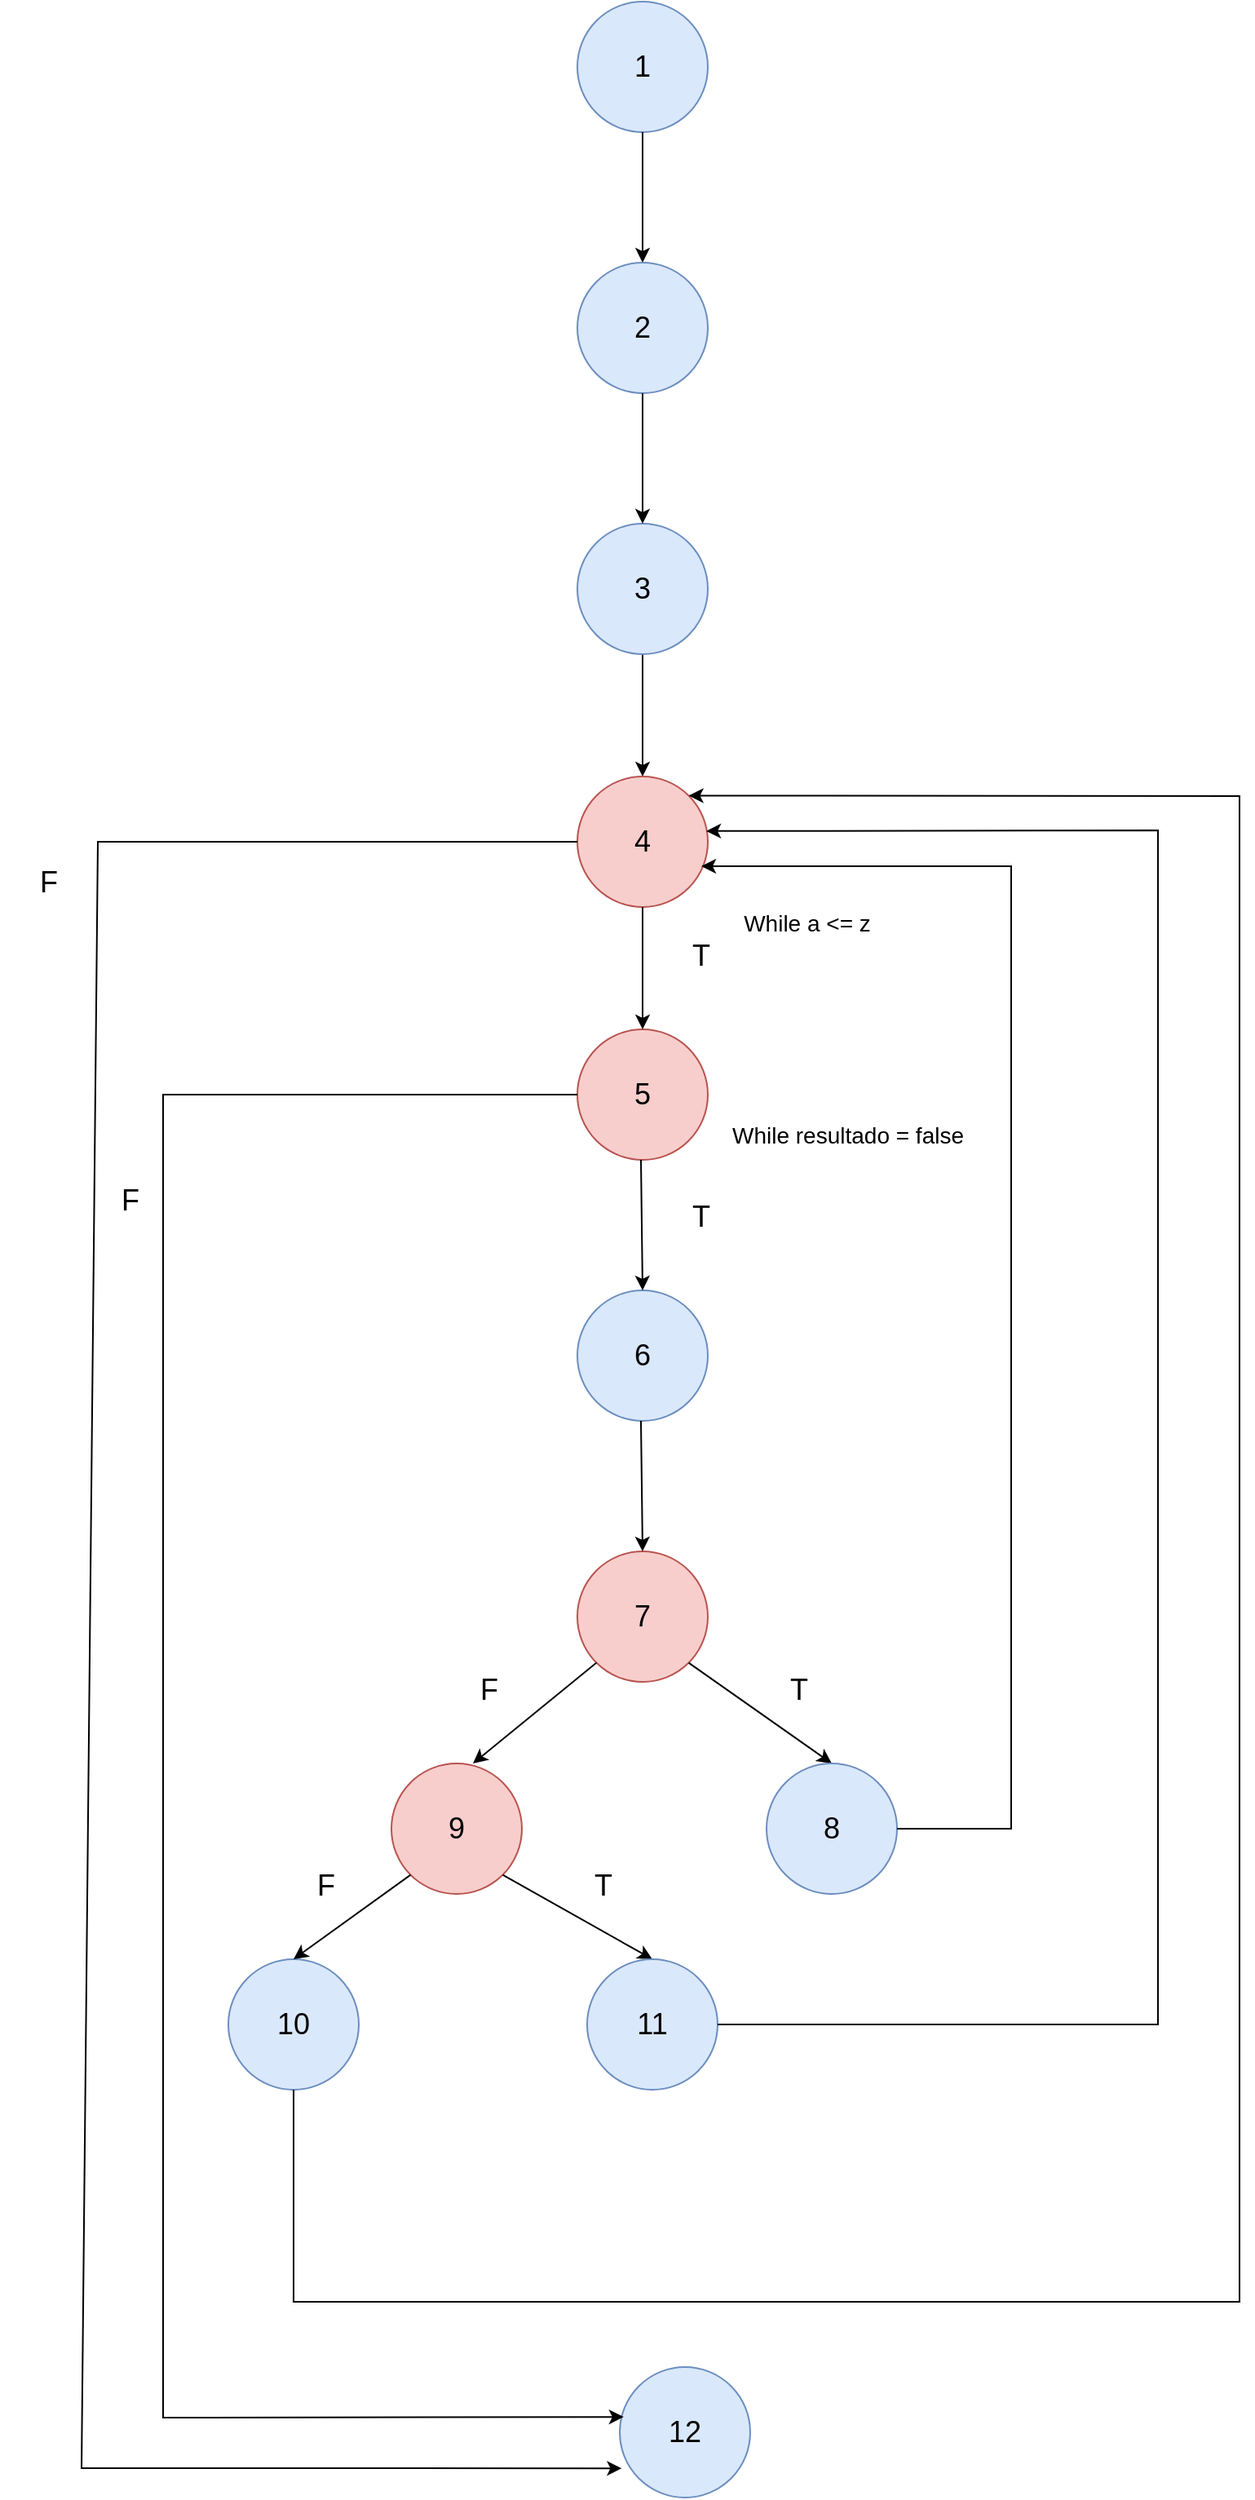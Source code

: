 <mxfile version="23.0.1" type="device">
  <diagram name="Página-1" id="rdv8JL_-uBRguDZ8fa2v">
    <mxGraphModel dx="2868" dy="1560" grid="1" gridSize="10" guides="1" tooltips="1" connect="1" arrows="1" fold="1" page="1" pageScale="1" pageWidth="827" pageHeight="1169" math="0" shadow="0">
      <root>
        <mxCell id="0" />
        <mxCell id="1" parent="0" />
        <mxCell id="c-90zkIYk8aVxUDxAEu_-1" value="" style="endArrow=classic;html=1;rounded=0;exitX=0.5;exitY=1;exitDx=0;exitDy=0;entryX=0.5;entryY=0;entryDx=0;entryDy=0;" parent="1" target="c-90zkIYk8aVxUDxAEu_-6" edge="1">
          <mxGeometry width="50" height="50" relative="1" as="geometry">
            <mxPoint x="414" y="510" as="sourcePoint" />
            <mxPoint x="414" y="590" as="targetPoint" />
          </mxGeometry>
        </mxCell>
        <mxCell id="c-90zkIYk8aVxUDxAEu_-2" value="&lt;font style=&quot;font-size: 18px;&quot;&gt;1&lt;/font&gt;" style="ellipse;whiteSpace=wrap;html=1;aspect=fixed;fillColor=#dae8fc;strokeColor=#6c8ebf;" parent="1" vertex="1">
          <mxGeometry x="374" y="110" width="80" height="80" as="geometry" />
        </mxCell>
        <mxCell id="c-90zkIYk8aVxUDxAEu_-3" value="" style="endArrow=classic;html=1;rounded=0;exitX=0.5;exitY=1;exitDx=0;exitDy=0;entryX=0.5;entryY=0;entryDx=0;entryDy=0;" parent="1" source="c-90zkIYk8aVxUDxAEu_-2" target="c-90zkIYk8aVxUDxAEu_-4" edge="1">
          <mxGeometry width="50" height="50" relative="1" as="geometry">
            <mxPoint x="500" y="460" as="sourcePoint" />
            <mxPoint x="414" y="270" as="targetPoint" />
          </mxGeometry>
        </mxCell>
        <mxCell id="c-90zkIYk8aVxUDxAEu_-4" value="&lt;font style=&quot;font-size: 18px;&quot;&gt;2&lt;/font&gt;" style="ellipse;whiteSpace=wrap;html=1;aspect=fixed;fillColor=#dae8fc;strokeColor=#6c8ebf;" parent="1" vertex="1">
          <mxGeometry x="374" y="270" width="80" height="80" as="geometry" />
        </mxCell>
        <mxCell id="c-90zkIYk8aVxUDxAEu_-5" value="&lt;font style=&quot;font-size: 18px;&quot;&gt;3&lt;/font&gt;" style="ellipse;whiteSpace=wrap;html=1;aspect=fixed;fillColor=#dae8fc;strokeColor=#6c8ebf;" parent="1" vertex="1">
          <mxGeometry x="374" y="430" width="80" height="80" as="geometry" />
        </mxCell>
        <mxCell id="c-90zkIYk8aVxUDxAEu_-6" value="&lt;font style=&quot;font-size: 18px;&quot;&gt;4&lt;/font&gt;" style="ellipse;whiteSpace=wrap;html=1;aspect=fixed;fillColor=#f8cecc;strokeColor=#b85450;" parent="1" vertex="1">
          <mxGeometry x="374" y="585" width="80" height="80" as="geometry" />
        </mxCell>
        <mxCell id="c-90zkIYk8aVxUDxAEu_-7" value="&lt;font style=&quot;font-size: 18px;&quot;&gt;5&lt;/font&gt;" style="ellipse;whiteSpace=wrap;html=1;aspect=fixed;fillColor=#f8cecc;strokeColor=#b85450;" parent="1" vertex="1">
          <mxGeometry x="374" y="740" width="80" height="80" as="geometry" />
        </mxCell>
        <mxCell id="c-90zkIYk8aVxUDxAEu_-8" value="&lt;font style=&quot;font-size: 18px;&quot;&gt;6&lt;/font&gt;" style="ellipse;whiteSpace=wrap;html=1;aspect=fixed;fillColor=#dae8fc;strokeColor=#6c8ebf;" parent="1" vertex="1">
          <mxGeometry x="374" y="900" width="80" height="80" as="geometry" />
        </mxCell>
        <mxCell id="c-90zkIYk8aVxUDxAEu_-9" value="" style="endArrow=classic;html=1;rounded=0;exitX=0.5;exitY=1;exitDx=0;exitDy=0;entryX=0.5;entryY=0;entryDx=0;entryDy=0;" parent="1" edge="1">
          <mxGeometry width="50" height="50" relative="1" as="geometry">
            <mxPoint x="414" y="350" as="sourcePoint" />
            <mxPoint x="414" y="430" as="targetPoint" />
          </mxGeometry>
        </mxCell>
        <mxCell id="c-90zkIYk8aVxUDxAEu_-10" value="" style="endArrow=classic;html=1;rounded=0;exitX=0.5;exitY=1;exitDx=0;exitDy=0;entryX=0.5;entryY=0;entryDx=0;entryDy=0;" parent="1" edge="1">
          <mxGeometry width="50" height="50" relative="1" as="geometry">
            <mxPoint x="414" y="665" as="sourcePoint" />
            <mxPoint x="414" y="740" as="targetPoint" />
          </mxGeometry>
        </mxCell>
        <mxCell id="c-90zkIYk8aVxUDxAEu_-11" value="" style="endArrow=classic;html=1;rounded=0;exitX=0.5;exitY=1;exitDx=0;exitDy=0;entryX=0.5;entryY=0;entryDx=0;entryDy=0;" parent="1" target="c-90zkIYk8aVxUDxAEu_-8" edge="1">
          <mxGeometry width="50" height="50" relative="1" as="geometry">
            <mxPoint x="413" y="820" as="sourcePoint" />
            <mxPoint x="413" y="895" as="targetPoint" />
          </mxGeometry>
        </mxCell>
        <mxCell id="c-90zkIYk8aVxUDxAEu_-15" value="&lt;font style=&quot;font-size: 18px;&quot;&gt;7&lt;/font&gt;" style="ellipse;whiteSpace=wrap;html=1;aspect=fixed;fillColor=#f8cecc;strokeColor=#b85450;" parent="1" vertex="1">
          <mxGeometry x="374" y="1060" width="80" height="80" as="geometry" />
        </mxCell>
        <mxCell id="c-90zkIYk8aVxUDxAEu_-16" value="" style="endArrow=classic;html=1;rounded=0;exitX=0.5;exitY=1;exitDx=0;exitDy=0;entryX=0.5;entryY=0;entryDx=0;entryDy=0;" parent="1" target="c-90zkIYk8aVxUDxAEu_-15" edge="1">
          <mxGeometry width="50" height="50" relative="1" as="geometry">
            <mxPoint x="413" y="980" as="sourcePoint" />
            <mxPoint x="380" y="1040" as="targetPoint" />
          </mxGeometry>
        </mxCell>
        <mxCell id="c-90zkIYk8aVxUDxAEu_-18" value="" style="endArrow=classic;html=1;rounded=0;exitX=1;exitY=1;exitDx=0;exitDy=0;entryX=0.5;entryY=0;entryDx=0;entryDy=0;" parent="1" source="c-90zkIYk8aVxUDxAEu_-15" target="c-90zkIYk8aVxUDxAEu_-19" edge="1">
          <mxGeometry width="50" height="50" relative="1" as="geometry">
            <mxPoint x="413" y="1140" as="sourcePoint" />
            <mxPoint x="450" y="1210" as="targetPoint" />
          </mxGeometry>
        </mxCell>
        <mxCell id="c-90zkIYk8aVxUDxAEu_-19" value="&lt;span style=&quot;font-size: 18px;&quot;&gt;8&lt;/span&gt;" style="ellipse;whiteSpace=wrap;html=1;aspect=fixed;fillColor=#dae8fc;strokeColor=#6c8ebf;" parent="1" vertex="1">
          <mxGeometry x="490" y="1190" width="80" height="80" as="geometry" />
        </mxCell>
        <mxCell id="c-90zkIYk8aVxUDxAEu_-33" value="&lt;font style=&quot;font-size: 18px;&quot;&gt;T&lt;/font&gt;" style="text;html=1;strokeColor=none;fillColor=none;align=center;verticalAlign=middle;whiteSpace=wrap;rounded=0;" parent="1" vertex="1">
          <mxGeometry x="420" y="680" width="60" height="30" as="geometry" />
        </mxCell>
        <mxCell id="c-90zkIYk8aVxUDxAEu_-34" value="&lt;font style=&quot;font-size: 18px;&quot;&gt;T&lt;/font&gt;" style="text;html=1;strokeColor=none;fillColor=none;align=center;verticalAlign=middle;whiteSpace=wrap;rounded=0;" parent="1" vertex="1">
          <mxGeometry x="420" y="840" width="60" height="30" as="geometry" />
        </mxCell>
        <mxCell id="c-90zkIYk8aVxUDxAEu_-41" value="&lt;font style=&quot;font-size: 18px;&quot;&gt;T&lt;/font&gt;" style="text;html=1;strokeColor=none;fillColor=none;align=center;verticalAlign=middle;whiteSpace=wrap;rounded=0;" parent="1" vertex="1">
          <mxGeometry x="360" y="1250" width="60" height="30" as="geometry" />
        </mxCell>
        <mxCell id="c-90zkIYk8aVxUDxAEu_-46" value="" style="endArrow=classic;html=1;rounded=0;entryX=0.5;entryY=0;entryDx=0;entryDy=0;exitX=0;exitY=1;exitDx=0;exitDy=0;" parent="1" source="c-90zkIYk8aVxUDxAEu_-15" edge="1">
          <mxGeometry width="50" height="50" relative="1" as="geometry">
            <mxPoint x="340" y="1130" as="sourcePoint" />
            <mxPoint x="310" y="1190" as="targetPoint" />
          </mxGeometry>
        </mxCell>
        <mxCell id="c-90zkIYk8aVxUDxAEu_-47" value="&lt;font style=&quot;font-size: 18px;&quot;&gt;F&lt;/font&gt;" style="text;html=1;strokeColor=none;fillColor=none;align=center;verticalAlign=middle;whiteSpace=wrap;rounded=0;" parent="1" vertex="1">
          <mxGeometry x="290" y="1130" width="60" height="30" as="geometry" />
        </mxCell>
        <mxCell id="c-90zkIYk8aVxUDxAEu_-49" value="&lt;span style=&quot;font-size: 18px;&quot;&gt;9&lt;/span&gt;" style="ellipse;whiteSpace=wrap;html=1;aspect=fixed;fillColor=#f8cecc;strokeColor=#b85450;" parent="1" vertex="1">
          <mxGeometry x="260" y="1190" width="80" height="80" as="geometry" />
        </mxCell>
        <mxCell id="c-90zkIYk8aVxUDxAEu_-50" value="" style="endArrow=classic;html=1;rounded=0;exitX=1;exitY=1;exitDx=0;exitDy=0;entryX=0.5;entryY=0;entryDx=0;entryDy=0;" parent="1" source="c-90zkIYk8aVxUDxAEu_-49" target="c-90zkIYk8aVxUDxAEu_-51" edge="1">
          <mxGeometry width="50" height="50" relative="1" as="geometry">
            <mxPoint x="350" y="1390" as="sourcePoint" />
            <mxPoint x="438" y="1452" as="targetPoint" />
          </mxGeometry>
        </mxCell>
        <mxCell id="c-90zkIYk8aVxUDxAEu_-51" value="&lt;span style=&quot;font-size: 18px;&quot;&gt;11&lt;/span&gt;" style="ellipse;whiteSpace=wrap;html=1;aspect=fixed;fillColor=#dae8fc;strokeColor=#6c8ebf;" parent="1" vertex="1">
          <mxGeometry x="380" y="1310" width="80" height="80" as="geometry" />
        </mxCell>
        <mxCell id="c-90zkIYk8aVxUDxAEu_-52" value="&lt;span style=&quot;font-size: 18px;&quot;&gt;10&lt;/span&gt;" style="ellipse;whiteSpace=wrap;html=1;aspect=fixed;fillColor=#dae8fc;strokeColor=#6c8ebf;" parent="1" vertex="1">
          <mxGeometry x="160" y="1310" width="80" height="80" as="geometry" />
        </mxCell>
        <mxCell id="c-90zkIYk8aVxUDxAEu_-53" value="" style="endArrow=classic;html=1;rounded=0;exitX=0;exitY=1;exitDx=0;exitDy=0;entryX=0.5;entryY=0;entryDx=0;entryDy=0;" parent="1" source="c-90zkIYk8aVxUDxAEu_-49" target="c-90zkIYk8aVxUDxAEu_-52" edge="1">
          <mxGeometry width="50" height="50" relative="1" as="geometry">
            <mxPoint x="360" y="1400" as="sourcePoint" />
            <mxPoint x="448" y="1462" as="targetPoint" />
          </mxGeometry>
        </mxCell>
        <mxCell id="c-90zkIYk8aVxUDxAEu_-54" value="&lt;font style=&quot;font-size: 18px;&quot;&gt;F&lt;/font&gt;" style="text;html=1;strokeColor=none;fillColor=none;align=center;verticalAlign=middle;whiteSpace=wrap;rounded=0;" parent="1" vertex="1">
          <mxGeometry x="190" y="1250" width="60" height="30" as="geometry" />
        </mxCell>
        <mxCell id="c-90zkIYk8aVxUDxAEu_-58" value="&lt;span style=&quot;font-size: 18px;&quot;&gt;12&lt;/span&gt;" style="ellipse;whiteSpace=wrap;html=1;aspect=fixed;fillColor=#dae8fc;strokeColor=#6c8ebf;" parent="1" vertex="1">
          <mxGeometry x="400" y="1560" width="80" height="80" as="geometry" />
        </mxCell>
        <mxCell id="c-90zkIYk8aVxUDxAEu_-63" value="" style="endArrow=classic;html=1;rounded=0;exitX=0;exitY=0.5;exitDx=0;exitDy=0;entryX=0.03;entryY=0.382;entryDx=0;entryDy=0;entryPerimeter=0;" parent="1" source="c-90zkIYk8aVxUDxAEu_-7" target="c-90zkIYk8aVxUDxAEu_-58" edge="1">
          <mxGeometry width="50" height="50" relative="1" as="geometry">
            <mxPoint x="270" y="880" as="sourcePoint" />
            <mxPoint x="320" y="830" as="targetPoint" />
            <Array as="points">
              <mxPoint x="120" y="780" />
              <mxPoint x="120" y="1591" />
            </Array>
          </mxGeometry>
        </mxCell>
        <mxCell id="c-90zkIYk8aVxUDxAEu_-64" value="" style="endArrow=classic;html=1;rounded=0;exitX=0;exitY=0.5;exitDx=0;exitDy=0;entryX=0.015;entryY=0.776;entryDx=0;entryDy=0;entryPerimeter=0;" parent="1" source="c-90zkIYk8aVxUDxAEu_-6" target="c-90zkIYk8aVxUDxAEu_-58" edge="1">
          <mxGeometry width="50" height="50" relative="1" as="geometry">
            <mxPoint x="270" y="880" as="sourcePoint" />
            <mxPoint x="80" y="1812" as="targetPoint" />
            <Array as="points">
              <mxPoint x="80" y="625" />
              <mxPoint x="70" y="1622" />
            </Array>
          </mxGeometry>
        </mxCell>
        <mxCell id="c-90zkIYk8aVxUDxAEu_-65" value="&lt;font style=&quot;font-size: 18px;&quot;&gt;F&lt;/font&gt;" style="text;html=1;strokeColor=none;fillColor=none;align=center;verticalAlign=middle;whiteSpace=wrap;rounded=0;" parent="1" vertex="1">
          <mxGeometry x="70" y="830" width="60" height="30" as="geometry" />
        </mxCell>
        <mxCell id="c-90zkIYk8aVxUDxAEu_-66" value="&lt;font style=&quot;font-size: 18px;&quot;&gt;F&lt;/font&gt;" style="text;html=1;strokeColor=none;fillColor=none;align=center;verticalAlign=middle;whiteSpace=wrap;rounded=0;" parent="1" vertex="1">
          <mxGeometry x="20" y="635" width="60" height="30" as="geometry" />
        </mxCell>
        <mxCell id="c-90zkIYk8aVxUDxAEu_-67" value="" style="endArrow=classic;html=1;rounded=0;exitX=1;exitY=0.5;exitDx=0;exitDy=0;" parent="1" source="c-90zkIYk8aVxUDxAEu_-19" edge="1">
          <mxGeometry width="50" height="50" relative="1" as="geometry">
            <mxPoint x="380" y="1230" as="sourcePoint" />
            <mxPoint x="450" y="640" as="targetPoint" />
            <Array as="points">
              <mxPoint x="640" y="1230" />
              <mxPoint x="640" y="640" />
            </Array>
          </mxGeometry>
        </mxCell>
        <mxCell id="c-90zkIYk8aVxUDxAEu_-68" value="&lt;font style=&quot;font-size: 18px;&quot;&gt;T&lt;/font&gt;" style="text;html=1;strokeColor=none;fillColor=none;align=center;verticalAlign=middle;whiteSpace=wrap;rounded=0;" parent="1" vertex="1">
          <mxGeometry x="480" y="1130" width="60" height="30" as="geometry" />
        </mxCell>
        <mxCell id="c-90zkIYk8aVxUDxAEu_-69" value="" style="endArrow=classic;html=1;rounded=0;exitX=0.5;exitY=1;exitDx=0;exitDy=0;entryX=1;entryY=0;entryDx=0;entryDy=0;" parent="1" source="c-90zkIYk8aVxUDxAEu_-52" target="c-90zkIYk8aVxUDxAEu_-6" edge="1">
          <mxGeometry width="50" height="50" relative="1" as="geometry">
            <mxPoint x="240.0" y="1510.0" as="sourcePoint" />
            <mxPoint x="430" y="1180" as="targetPoint" />
            <Array as="points">
              <mxPoint x="200" y="1520" />
              <mxPoint x="780" y="1520" />
              <mxPoint x="780" y="597" />
            </Array>
          </mxGeometry>
        </mxCell>
        <mxCell id="c-90zkIYk8aVxUDxAEu_-70" value="" style="endArrow=classic;html=1;rounded=0;exitX=1;exitY=0.5;exitDx=0;exitDy=0;entryX=0.988;entryY=0.418;entryDx=0;entryDy=0;entryPerimeter=0;" parent="1" source="c-90zkIYk8aVxUDxAEu_-51" target="c-90zkIYk8aVxUDxAEu_-6" edge="1">
          <mxGeometry width="50" height="50" relative="1" as="geometry">
            <mxPoint x="380" y="1230" as="sourcePoint" />
            <mxPoint x="480" y="610" as="targetPoint" />
            <Array as="points">
              <mxPoint x="730" y="1350" />
              <mxPoint x="730" y="618" />
            </Array>
          </mxGeometry>
        </mxCell>
        <mxCell id="c-90zkIYk8aVxUDxAEu_-71" value="&lt;font style=&quot;font-size: 14px;&quot;&gt;While a &amp;lt;= z&lt;/font&gt;" style="text;html=1;strokeColor=none;fillColor=none;align=center;verticalAlign=middle;whiteSpace=wrap;rounded=0;" parent="1" vertex="1">
          <mxGeometry x="470" y="660" width="90" height="30" as="geometry" />
        </mxCell>
        <mxCell id="c-90zkIYk8aVxUDxAEu_-72" value="&lt;font style=&quot;font-size: 14px;&quot;&gt;While resultado = false&lt;/font&gt;" style="text;html=1;strokeColor=none;fillColor=none;align=center;verticalAlign=middle;whiteSpace=wrap;rounded=0;" parent="1" vertex="1">
          <mxGeometry x="460" y="790" width="160" height="30" as="geometry" />
        </mxCell>
      </root>
    </mxGraphModel>
  </diagram>
</mxfile>
